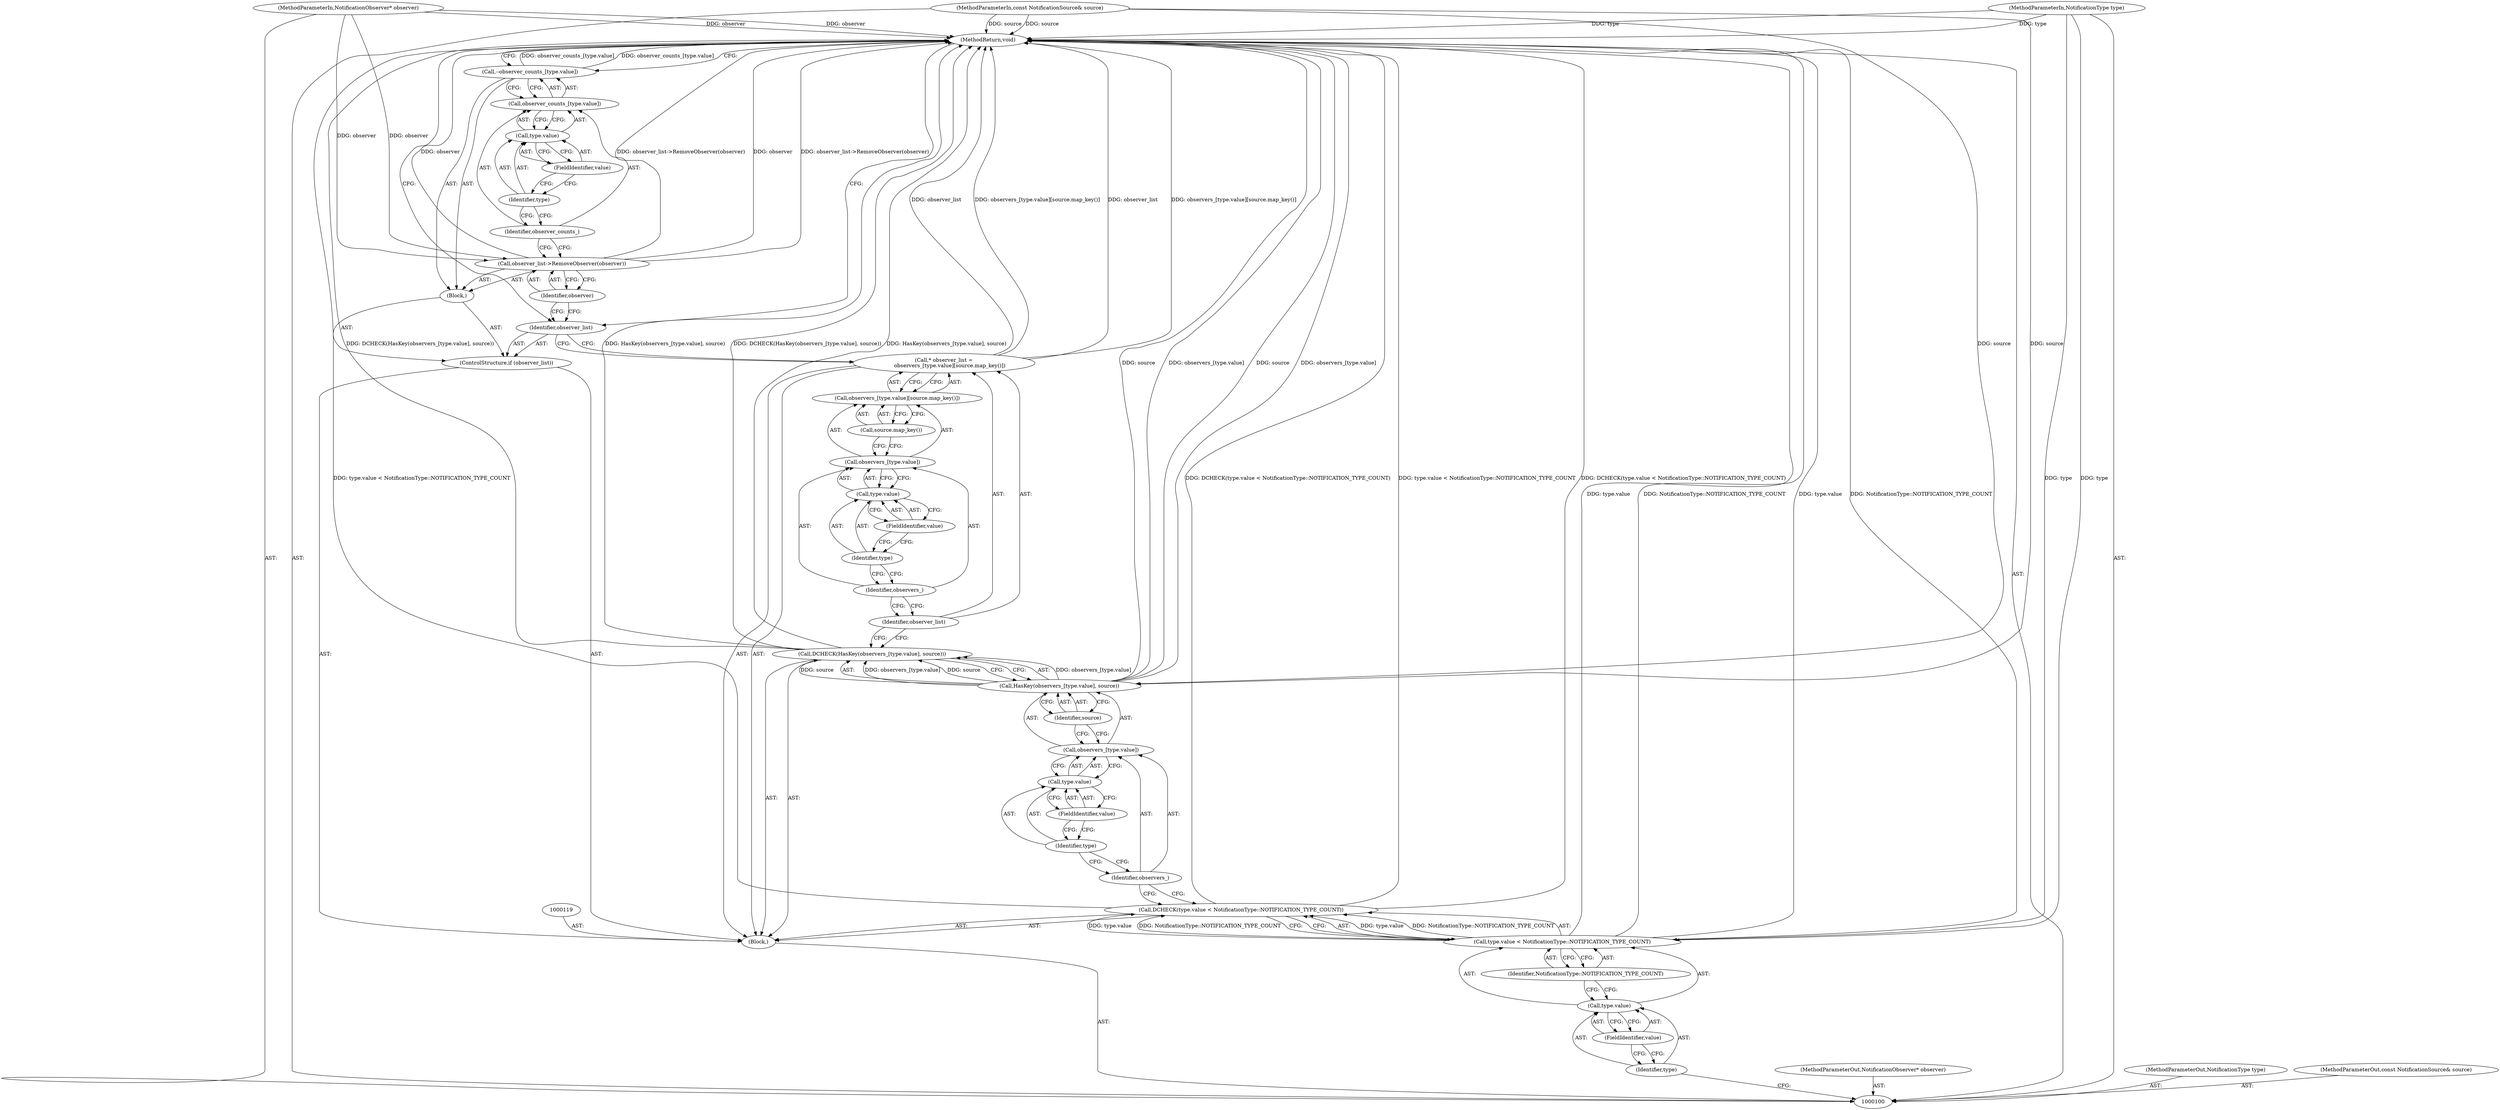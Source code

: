 digraph "1_Chrome_019c7acc36b8893d060684fb3b5deb6156c92b9e" {
"1000140" [label="(MethodReturn,void)"];
"1000101" [label="(MethodParameterIn,NotificationObserver* observer)"];
"1000188" [label="(MethodParameterOut,NotificationObserver* observer)"];
"1000133" [label="(Identifier,observer)"];
"1000132" [label="(Call,observer_list->RemoveObserver(observer))"];
"1000137" [label="(Call,type.value)"];
"1000138" [label="(Identifier,type)"];
"1000139" [label="(FieldIdentifier,value)"];
"1000134" [label="(Call,--observer_counts_[type.value])"];
"1000135" [label="(Call,observer_counts_[type.value])"];
"1000136" [label="(Identifier,observer_counts_)"];
"1000102" [label="(MethodParameterIn,NotificationType type)"];
"1000189" [label="(MethodParameterOut,NotificationType type)"];
"1000103" [label="(MethodParameterIn,const NotificationSource& source)"];
"1000190" [label="(MethodParameterOut,const NotificationSource& source)"];
"1000104" [label="(Block,)"];
"1000106" [label="(Call,type.value < NotificationType::NOTIFICATION_TYPE_COUNT)"];
"1000107" [label="(Call,type.value)"];
"1000108" [label="(Identifier,type)"];
"1000109" [label="(FieldIdentifier,value)"];
"1000110" [label="(Identifier,NotificationType::NOTIFICATION_TYPE_COUNT)"];
"1000105" [label="(Call,DCHECK(type.value < NotificationType::NOTIFICATION_TYPE_COUNT))"];
"1000113" [label="(Call,observers_[type.value])"];
"1000114" [label="(Identifier,observers_)"];
"1000111" [label="(Call,DCHECK(HasKey(observers_[type.value], source)))"];
"1000115" [label="(Call,type.value)"];
"1000116" [label="(Identifier,type)"];
"1000117" [label="(FieldIdentifier,value)"];
"1000118" [label="(Identifier,source)"];
"1000112" [label="(Call,HasKey(observers_[type.value], source))"];
"1000120" [label="(Call,* observer_list =\n       observers_[type.value][source.map_key()])"];
"1000121" [label="(Identifier,observer_list)"];
"1000125" [label="(Call,type.value)"];
"1000126" [label="(Identifier,type)"];
"1000127" [label="(FieldIdentifier,value)"];
"1000128" [label="(Call,source.map_key())"];
"1000122" [label="(Call,observers_[type.value][source.map_key()])"];
"1000123" [label="(Call,observers_[type.value])"];
"1000124" [label="(Identifier,observers_)"];
"1000129" [label="(ControlStructure,if (observer_list))"];
"1000131" [label="(Block,)"];
"1000130" [label="(Identifier,observer_list)"];
"1000140" -> "1000100"  [label="AST: "];
"1000140" -> "1000134"  [label="CFG: "];
"1000140" -> "1000130"  [label="CFG: "];
"1000106" -> "1000140"  [label="DDG: type.value"];
"1000106" -> "1000140"  [label="DDG: NotificationType::NOTIFICATION_TYPE_COUNT"];
"1000105" -> "1000140"  [label="DDG: DCHECK(type.value < NotificationType::NOTIFICATION_TYPE_COUNT)"];
"1000105" -> "1000140"  [label="DDG: type.value < NotificationType::NOTIFICATION_TYPE_COUNT"];
"1000132" -> "1000140"  [label="DDG: observer_list->RemoveObserver(observer)"];
"1000132" -> "1000140"  [label="DDG: observer"];
"1000120" -> "1000140"  [label="DDG: observer_list"];
"1000120" -> "1000140"  [label="DDG: observers_[type.value][source.map_key()]"];
"1000112" -> "1000140"  [label="DDG: source"];
"1000112" -> "1000140"  [label="DDG: observers_[type.value]"];
"1000111" -> "1000140"  [label="DDG: DCHECK(HasKey(observers_[type.value], source))"];
"1000111" -> "1000140"  [label="DDG: HasKey(observers_[type.value], source)"];
"1000103" -> "1000140"  [label="DDG: source"];
"1000102" -> "1000140"  [label="DDG: type"];
"1000134" -> "1000140"  [label="DDG: observer_counts_[type.value]"];
"1000101" -> "1000140"  [label="DDG: observer"];
"1000101" -> "1000100"  [label="AST: "];
"1000101" -> "1000140"  [label="DDG: observer"];
"1000101" -> "1000132"  [label="DDG: observer"];
"1000188" -> "1000100"  [label="AST: "];
"1000133" -> "1000132"  [label="AST: "];
"1000133" -> "1000130"  [label="CFG: "];
"1000132" -> "1000133"  [label="CFG: "];
"1000132" -> "1000131"  [label="AST: "];
"1000132" -> "1000133"  [label="CFG: "];
"1000133" -> "1000132"  [label="AST: "];
"1000136" -> "1000132"  [label="CFG: "];
"1000132" -> "1000140"  [label="DDG: observer_list->RemoveObserver(observer)"];
"1000132" -> "1000140"  [label="DDG: observer"];
"1000101" -> "1000132"  [label="DDG: observer"];
"1000137" -> "1000135"  [label="AST: "];
"1000137" -> "1000139"  [label="CFG: "];
"1000138" -> "1000137"  [label="AST: "];
"1000139" -> "1000137"  [label="AST: "];
"1000135" -> "1000137"  [label="CFG: "];
"1000138" -> "1000137"  [label="AST: "];
"1000138" -> "1000136"  [label="CFG: "];
"1000139" -> "1000138"  [label="CFG: "];
"1000139" -> "1000137"  [label="AST: "];
"1000139" -> "1000138"  [label="CFG: "];
"1000137" -> "1000139"  [label="CFG: "];
"1000134" -> "1000131"  [label="AST: "];
"1000134" -> "1000135"  [label="CFG: "];
"1000135" -> "1000134"  [label="AST: "];
"1000140" -> "1000134"  [label="CFG: "];
"1000134" -> "1000140"  [label="DDG: observer_counts_[type.value]"];
"1000135" -> "1000134"  [label="AST: "];
"1000135" -> "1000137"  [label="CFG: "];
"1000136" -> "1000135"  [label="AST: "];
"1000137" -> "1000135"  [label="AST: "];
"1000134" -> "1000135"  [label="CFG: "];
"1000136" -> "1000135"  [label="AST: "];
"1000136" -> "1000132"  [label="CFG: "];
"1000138" -> "1000136"  [label="CFG: "];
"1000102" -> "1000100"  [label="AST: "];
"1000102" -> "1000140"  [label="DDG: type"];
"1000102" -> "1000106"  [label="DDG: type"];
"1000189" -> "1000100"  [label="AST: "];
"1000103" -> "1000100"  [label="AST: "];
"1000103" -> "1000140"  [label="DDG: source"];
"1000103" -> "1000112"  [label="DDG: source"];
"1000190" -> "1000100"  [label="AST: "];
"1000104" -> "1000100"  [label="AST: "];
"1000105" -> "1000104"  [label="AST: "];
"1000111" -> "1000104"  [label="AST: "];
"1000119" -> "1000104"  [label="AST: "];
"1000120" -> "1000104"  [label="AST: "];
"1000129" -> "1000104"  [label="AST: "];
"1000106" -> "1000105"  [label="AST: "];
"1000106" -> "1000110"  [label="CFG: "];
"1000107" -> "1000106"  [label="AST: "];
"1000110" -> "1000106"  [label="AST: "];
"1000105" -> "1000106"  [label="CFG: "];
"1000106" -> "1000140"  [label="DDG: type.value"];
"1000106" -> "1000140"  [label="DDG: NotificationType::NOTIFICATION_TYPE_COUNT"];
"1000106" -> "1000105"  [label="DDG: type.value"];
"1000106" -> "1000105"  [label="DDG: NotificationType::NOTIFICATION_TYPE_COUNT"];
"1000102" -> "1000106"  [label="DDG: type"];
"1000107" -> "1000106"  [label="AST: "];
"1000107" -> "1000109"  [label="CFG: "];
"1000108" -> "1000107"  [label="AST: "];
"1000109" -> "1000107"  [label="AST: "];
"1000110" -> "1000107"  [label="CFG: "];
"1000108" -> "1000107"  [label="AST: "];
"1000108" -> "1000100"  [label="CFG: "];
"1000109" -> "1000108"  [label="CFG: "];
"1000109" -> "1000107"  [label="AST: "];
"1000109" -> "1000108"  [label="CFG: "];
"1000107" -> "1000109"  [label="CFG: "];
"1000110" -> "1000106"  [label="AST: "];
"1000110" -> "1000107"  [label="CFG: "];
"1000106" -> "1000110"  [label="CFG: "];
"1000105" -> "1000104"  [label="AST: "];
"1000105" -> "1000106"  [label="CFG: "];
"1000106" -> "1000105"  [label="AST: "];
"1000114" -> "1000105"  [label="CFG: "];
"1000105" -> "1000140"  [label="DDG: DCHECK(type.value < NotificationType::NOTIFICATION_TYPE_COUNT)"];
"1000105" -> "1000140"  [label="DDG: type.value < NotificationType::NOTIFICATION_TYPE_COUNT"];
"1000106" -> "1000105"  [label="DDG: type.value"];
"1000106" -> "1000105"  [label="DDG: NotificationType::NOTIFICATION_TYPE_COUNT"];
"1000113" -> "1000112"  [label="AST: "];
"1000113" -> "1000115"  [label="CFG: "];
"1000114" -> "1000113"  [label="AST: "];
"1000115" -> "1000113"  [label="AST: "];
"1000118" -> "1000113"  [label="CFG: "];
"1000114" -> "1000113"  [label="AST: "];
"1000114" -> "1000105"  [label="CFG: "];
"1000116" -> "1000114"  [label="CFG: "];
"1000111" -> "1000104"  [label="AST: "];
"1000111" -> "1000112"  [label="CFG: "];
"1000112" -> "1000111"  [label="AST: "];
"1000121" -> "1000111"  [label="CFG: "];
"1000111" -> "1000140"  [label="DDG: DCHECK(HasKey(observers_[type.value], source))"];
"1000111" -> "1000140"  [label="DDG: HasKey(observers_[type.value], source)"];
"1000112" -> "1000111"  [label="DDG: observers_[type.value]"];
"1000112" -> "1000111"  [label="DDG: source"];
"1000115" -> "1000113"  [label="AST: "];
"1000115" -> "1000117"  [label="CFG: "];
"1000116" -> "1000115"  [label="AST: "];
"1000117" -> "1000115"  [label="AST: "];
"1000113" -> "1000115"  [label="CFG: "];
"1000116" -> "1000115"  [label="AST: "];
"1000116" -> "1000114"  [label="CFG: "];
"1000117" -> "1000116"  [label="CFG: "];
"1000117" -> "1000115"  [label="AST: "];
"1000117" -> "1000116"  [label="CFG: "];
"1000115" -> "1000117"  [label="CFG: "];
"1000118" -> "1000112"  [label="AST: "];
"1000118" -> "1000113"  [label="CFG: "];
"1000112" -> "1000118"  [label="CFG: "];
"1000112" -> "1000111"  [label="AST: "];
"1000112" -> "1000118"  [label="CFG: "];
"1000113" -> "1000112"  [label="AST: "];
"1000118" -> "1000112"  [label="AST: "];
"1000111" -> "1000112"  [label="CFG: "];
"1000112" -> "1000140"  [label="DDG: source"];
"1000112" -> "1000140"  [label="DDG: observers_[type.value]"];
"1000112" -> "1000111"  [label="DDG: observers_[type.value]"];
"1000112" -> "1000111"  [label="DDG: source"];
"1000103" -> "1000112"  [label="DDG: source"];
"1000120" -> "1000104"  [label="AST: "];
"1000120" -> "1000122"  [label="CFG: "];
"1000121" -> "1000120"  [label="AST: "];
"1000122" -> "1000120"  [label="AST: "];
"1000130" -> "1000120"  [label="CFG: "];
"1000120" -> "1000140"  [label="DDG: observer_list"];
"1000120" -> "1000140"  [label="DDG: observers_[type.value][source.map_key()]"];
"1000121" -> "1000120"  [label="AST: "];
"1000121" -> "1000111"  [label="CFG: "];
"1000124" -> "1000121"  [label="CFG: "];
"1000125" -> "1000123"  [label="AST: "];
"1000125" -> "1000127"  [label="CFG: "];
"1000126" -> "1000125"  [label="AST: "];
"1000127" -> "1000125"  [label="AST: "];
"1000123" -> "1000125"  [label="CFG: "];
"1000126" -> "1000125"  [label="AST: "];
"1000126" -> "1000124"  [label="CFG: "];
"1000127" -> "1000126"  [label="CFG: "];
"1000127" -> "1000125"  [label="AST: "];
"1000127" -> "1000126"  [label="CFG: "];
"1000125" -> "1000127"  [label="CFG: "];
"1000128" -> "1000122"  [label="AST: "];
"1000128" -> "1000123"  [label="CFG: "];
"1000122" -> "1000128"  [label="CFG: "];
"1000122" -> "1000120"  [label="AST: "];
"1000122" -> "1000128"  [label="CFG: "];
"1000123" -> "1000122"  [label="AST: "];
"1000128" -> "1000122"  [label="AST: "];
"1000120" -> "1000122"  [label="CFG: "];
"1000123" -> "1000122"  [label="AST: "];
"1000123" -> "1000125"  [label="CFG: "];
"1000124" -> "1000123"  [label="AST: "];
"1000125" -> "1000123"  [label="AST: "];
"1000128" -> "1000123"  [label="CFG: "];
"1000124" -> "1000123"  [label="AST: "];
"1000124" -> "1000121"  [label="CFG: "];
"1000126" -> "1000124"  [label="CFG: "];
"1000129" -> "1000104"  [label="AST: "];
"1000130" -> "1000129"  [label="AST: "];
"1000131" -> "1000129"  [label="AST: "];
"1000131" -> "1000129"  [label="AST: "];
"1000132" -> "1000131"  [label="AST: "];
"1000134" -> "1000131"  [label="AST: "];
"1000130" -> "1000129"  [label="AST: "];
"1000130" -> "1000120"  [label="CFG: "];
"1000133" -> "1000130"  [label="CFG: "];
"1000140" -> "1000130"  [label="CFG: "];
}
